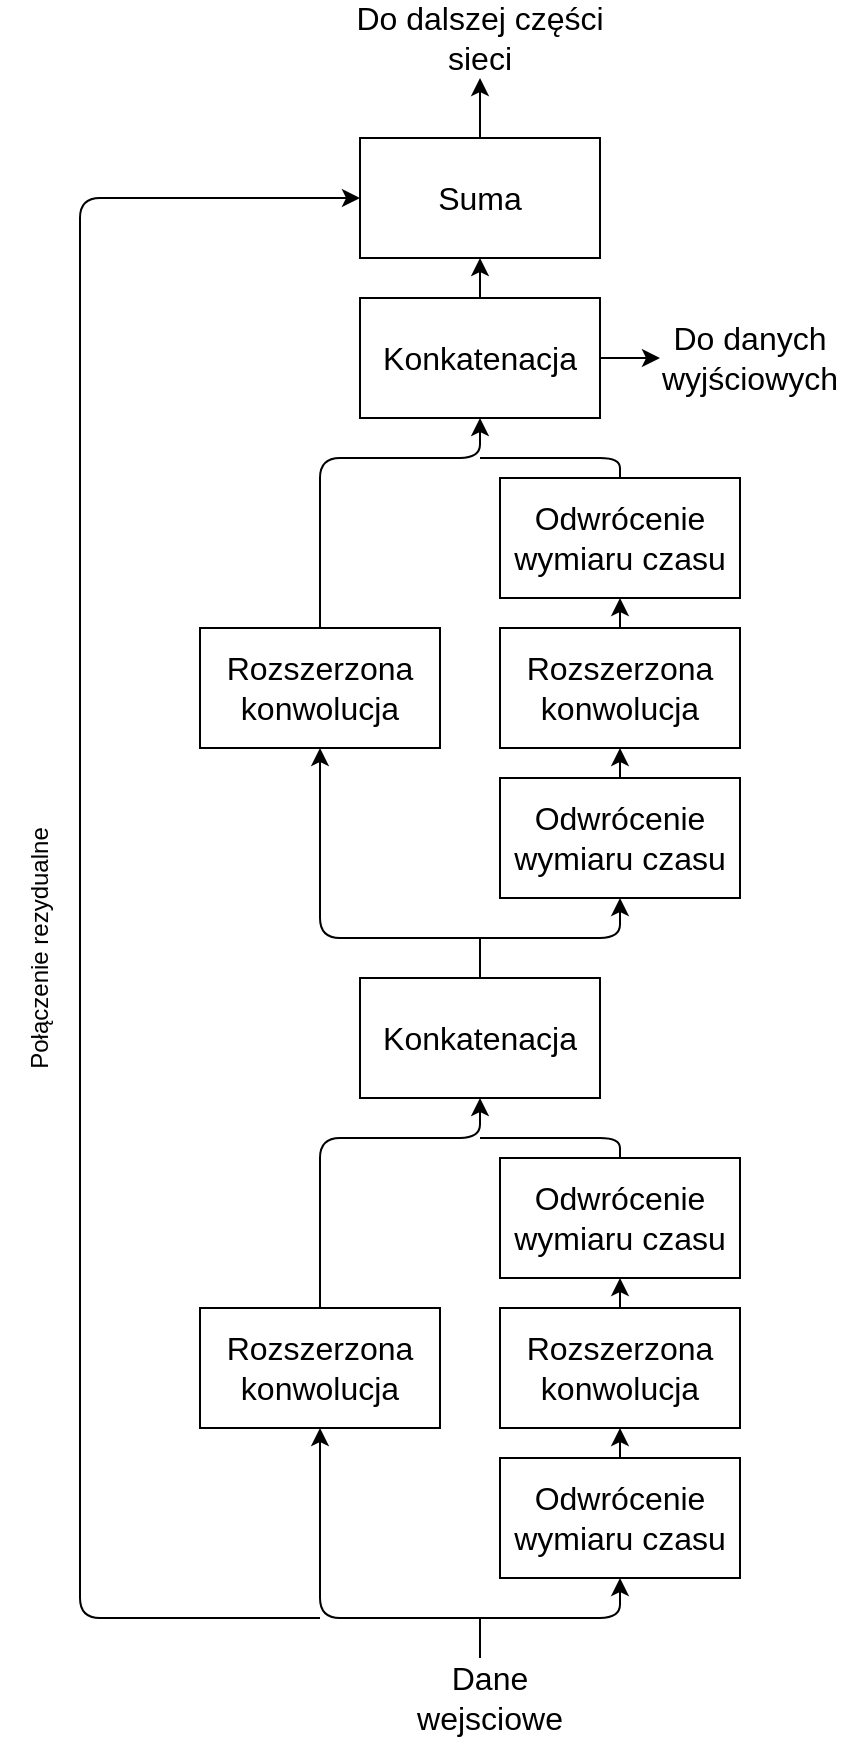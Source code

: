 <mxfile version="12.3.3" type="device" pages="1"><diagram id="k9RWQz_dMZSd75tYs4A6" name="Page-1"><mxGraphModel dx="1358" dy="1866" grid="1" gridSize="10" guides="1" tooltips="1" connect="1" arrows="1" fold="1" page="1" pageScale="1" pageWidth="850" pageHeight="1100" math="0" shadow="0"><root><mxCell id="0"/><mxCell id="1" parent="0"/><mxCell id="LDeP3Js5Ii5vcf-Kb2Wd-24" value="&lt;div style=&quot;font-size: 12px;&quot;&gt;Połączenie rezydualne&lt;/div&gt;" style="text;html=1;strokeColor=none;fillColor=none;align=center;verticalAlign=middle;whiteSpace=wrap;rounded=0;fontSize=12;horizontal=0;" parent="1" vertex="1"><mxGeometry x="80" y="-50" width="40" height="170" as="geometry"/></mxCell><mxCell id="6JYWqgwDCK1UjYzZ_SKy-1" value="Rozszerzona konwolucja" style="rounded=0;whiteSpace=wrap;html=1;fontSize=16;" vertex="1" parent="1"><mxGeometry x="330" y="215" width="120" height="60" as="geometry"/></mxCell><mxCell id="6JYWqgwDCK1UjYzZ_SKy-4" value="Dane wejsciowe" style="text;html=1;strokeColor=none;fillColor=none;align=center;verticalAlign=middle;whiteSpace=wrap;rounded=0;fontSize=16;" vertex="1" parent="1"><mxGeometry x="290" y="400" width="70" height="20" as="geometry"/></mxCell><mxCell id="6JYWqgwDCK1UjYzZ_SKy-7" value="Odwrócenie wymiaru czasu" style="rounded=0;whiteSpace=wrap;html=1;fontSize=16;" vertex="1" parent="1"><mxGeometry x="330" y="290" width="120" height="60" as="geometry"/></mxCell><mxCell id="6JYWqgwDCK1UjYzZ_SKy-8" value="Odwrócenie wymiaru czasu" style="rounded=0;whiteSpace=wrap;html=1;fontSize=16;" vertex="1" parent="1"><mxGeometry x="330" y="140" width="120" height="60" as="geometry"/></mxCell><mxCell id="6JYWqgwDCK1UjYzZ_SKy-9" value="Rozszerzona konwolucja" style="rounded=0;whiteSpace=wrap;html=1;fontSize=16;" vertex="1" parent="1"><mxGeometry x="180" y="215" width="120" height="60" as="geometry"/></mxCell><mxCell id="6JYWqgwDCK1UjYzZ_SKy-11" value="" style="endArrow=none;html=1;" edge="1" parent="1"><mxGeometry width="50" height="50" relative="1" as="geometry"><mxPoint x="320" y="370" as="sourcePoint"/><mxPoint x="320" y="390" as="targetPoint"/></mxGeometry></mxCell><mxCell id="6JYWqgwDCK1UjYzZ_SKy-12" value="" style="endArrow=classic;html=1;entryX=0.5;entryY=1;entryDx=0;entryDy=0;" edge="1" parent="1" target="6JYWqgwDCK1UjYzZ_SKy-7"><mxGeometry width="50" height="50" relative="1" as="geometry"><mxPoint x="320" y="370" as="sourcePoint"/><mxPoint x="-340" y="470" as="targetPoint"/><Array as="points"><mxPoint x="390" y="370"/></Array></mxGeometry></mxCell><mxCell id="6JYWqgwDCK1UjYzZ_SKy-13" value="" style="endArrow=classic;html=1;entryX=0.5;entryY=1;entryDx=0;entryDy=0;" edge="1" parent="1" target="6JYWqgwDCK1UjYzZ_SKy-9"><mxGeometry width="50" height="50" relative="1" as="geometry"><mxPoint x="320" y="370" as="sourcePoint"/><mxPoint x="-340" y="470" as="targetPoint"/><Array as="points"><mxPoint x="240" y="370"/></Array></mxGeometry></mxCell><mxCell id="6JYWqgwDCK1UjYzZ_SKy-14" value="" style="endArrow=classic;html=1;exitX=0.5;exitY=0;exitDx=0;exitDy=0;entryX=0.5;entryY=1;entryDx=0;entryDy=0;" edge="1" parent="1" source="6JYWqgwDCK1UjYzZ_SKy-7" target="6JYWqgwDCK1UjYzZ_SKy-1"><mxGeometry width="50" height="50" relative="1" as="geometry"><mxPoint x="-390" y="520" as="sourcePoint"/><mxPoint x="-340" y="470" as="targetPoint"/></mxGeometry></mxCell><mxCell id="6JYWqgwDCK1UjYzZ_SKy-15" value="" style="endArrow=classic;html=1;exitX=0.5;exitY=0;exitDx=0;exitDy=0;entryX=0.5;entryY=1;entryDx=0;entryDy=0;" edge="1" parent="1" source="6JYWqgwDCK1UjYzZ_SKy-1" target="6JYWqgwDCK1UjYzZ_SKy-8"><mxGeometry width="50" height="50" relative="1" as="geometry"><mxPoint x="-390" y="520" as="sourcePoint"/><mxPoint x="-340" y="470" as="targetPoint"/></mxGeometry></mxCell><mxCell id="6JYWqgwDCK1UjYzZ_SKy-16" value="Konkatenacja" style="rounded=0;whiteSpace=wrap;html=1;fontSize=16;" vertex="1" parent="1"><mxGeometry x="260" y="50" width="120" height="60" as="geometry"/></mxCell><mxCell id="6JYWqgwDCK1UjYzZ_SKy-17" value="" style="endArrow=classic;html=1;exitX=0.5;exitY=0;exitDx=0;exitDy=0;entryX=0.5;entryY=1;entryDx=0;entryDy=0;" edge="1" parent="1" source="6JYWqgwDCK1UjYzZ_SKy-9" target="6JYWqgwDCK1UjYzZ_SKy-16"><mxGeometry width="50" height="50" relative="1" as="geometry"><mxPoint x="-390" y="520" as="sourcePoint"/><mxPoint x="-340" y="470" as="targetPoint"/><Array as="points"><mxPoint x="240" y="130"/><mxPoint x="320" y="130"/></Array></mxGeometry></mxCell><mxCell id="6JYWqgwDCK1UjYzZ_SKy-18" value="" style="endArrow=none;html=1;exitX=0.5;exitY=0;exitDx=0;exitDy=0;" edge="1" parent="1" source="6JYWqgwDCK1UjYzZ_SKy-8"><mxGeometry width="50" height="50" relative="1" as="geometry"><mxPoint x="-390" y="520" as="sourcePoint"/><mxPoint x="320" y="130" as="targetPoint"/><Array as="points"><mxPoint x="390" y="130"/></Array></mxGeometry></mxCell><mxCell id="6JYWqgwDCK1UjYzZ_SKy-30" value="Rozszerzona konwolucja" style="rounded=0;whiteSpace=wrap;html=1;fontSize=16;" vertex="1" parent="1"><mxGeometry x="330" y="-125" width="120" height="60" as="geometry"/></mxCell><mxCell id="6JYWqgwDCK1UjYzZ_SKy-31" value="Odwrócenie wymiaru czasu" style="rounded=0;whiteSpace=wrap;html=1;fontSize=16;" vertex="1" parent="1"><mxGeometry x="330" y="-50" width="120" height="60" as="geometry"/></mxCell><mxCell id="6JYWqgwDCK1UjYzZ_SKy-32" value="Odwrócenie wymiaru czasu" style="rounded=0;whiteSpace=wrap;html=1;fontSize=16;" vertex="1" parent="1"><mxGeometry x="330" y="-200" width="120" height="60" as="geometry"/></mxCell><mxCell id="6JYWqgwDCK1UjYzZ_SKy-33" value="Rozszerzona konwolucja" style="rounded=0;whiteSpace=wrap;html=1;fontSize=16;" vertex="1" parent="1"><mxGeometry x="180" y="-125" width="120" height="60" as="geometry"/></mxCell><mxCell id="6JYWqgwDCK1UjYzZ_SKy-34" value="" style="endArrow=none;html=1;" edge="1" parent="1"><mxGeometry width="50" height="50" relative="1" as="geometry"><mxPoint x="320" y="30" as="sourcePoint"/><mxPoint x="320" y="50" as="targetPoint"/></mxGeometry></mxCell><mxCell id="6JYWqgwDCK1UjYzZ_SKy-35" value="" style="endArrow=classic;html=1;entryX=0.5;entryY=1;entryDx=0;entryDy=0;" edge="1" target="6JYWqgwDCK1UjYzZ_SKy-31" parent="1"><mxGeometry width="50" height="50" relative="1" as="geometry"><mxPoint x="320" y="30" as="sourcePoint"/><mxPoint x="-340" y="130" as="targetPoint"/><Array as="points"><mxPoint x="390" y="30"/></Array></mxGeometry></mxCell><mxCell id="6JYWqgwDCK1UjYzZ_SKy-36" value="" style="endArrow=classic;html=1;entryX=0.5;entryY=1;entryDx=0;entryDy=0;" edge="1" target="6JYWqgwDCK1UjYzZ_SKy-33" parent="1"><mxGeometry width="50" height="50" relative="1" as="geometry"><mxPoint x="320" y="30" as="sourcePoint"/><mxPoint x="-340" y="130" as="targetPoint"/><Array as="points"><mxPoint x="240" y="30"/></Array></mxGeometry></mxCell><mxCell id="6JYWqgwDCK1UjYzZ_SKy-37" value="" style="endArrow=classic;html=1;exitX=0.5;exitY=0;exitDx=0;exitDy=0;entryX=0.5;entryY=1;entryDx=0;entryDy=0;" edge="1" source="6JYWqgwDCK1UjYzZ_SKy-31" target="6JYWqgwDCK1UjYzZ_SKy-30" parent="1"><mxGeometry width="50" height="50" relative="1" as="geometry"><mxPoint x="-390" y="180" as="sourcePoint"/><mxPoint x="-340" y="130" as="targetPoint"/></mxGeometry></mxCell><mxCell id="6JYWqgwDCK1UjYzZ_SKy-38" value="" style="endArrow=classic;html=1;exitX=0.5;exitY=0;exitDx=0;exitDy=0;entryX=0.5;entryY=1;entryDx=0;entryDy=0;" edge="1" source="6JYWqgwDCK1UjYzZ_SKy-30" target="6JYWqgwDCK1UjYzZ_SKy-32" parent="1"><mxGeometry width="50" height="50" relative="1" as="geometry"><mxPoint x="-390" y="180" as="sourcePoint"/><mxPoint x="-340" y="130" as="targetPoint"/></mxGeometry></mxCell><mxCell id="6JYWqgwDCK1UjYzZ_SKy-39" value="Konkatenacja" style="rounded=0;whiteSpace=wrap;html=1;fontSize=16;" vertex="1" parent="1"><mxGeometry x="260" y="-290" width="120" height="60" as="geometry"/></mxCell><mxCell id="6JYWqgwDCK1UjYzZ_SKy-40" value="" style="endArrow=classic;html=1;exitX=0.5;exitY=0;exitDx=0;exitDy=0;entryX=0.5;entryY=1;entryDx=0;entryDy=0;" edge="1" source="6JYWqgwDCK1UjYzZ_SKy-33" target="6JYWqgwDCK1UjYzZ_SKy-39" parent="1"><mxGeometry width="50" height="50" relative="1" as="geometry"><mxPoint x="-390" y="180" as="sourcePoint"/><mxPoint x="-340" y="130" as="targetPoint"/><Array as="points"><mxPoint x="240" y="-210"/><mxPoint x="320" y="-210"/></Array></mxGeometry></mxCell><mxCell id="6JYWqgwDCK1UjYzZ_SKy-41" value="" style="endArrow=none;html=1;exitX=0.5;exitY=0;exitDx=0;exitDy=0;" edge="1" source="6JYWqgwDCK1UjYzZ_SKy-32" parent="1"><mxGeometry width="50" height="50" relative="1" as="geometry"><mxPoint x="-390" y="180" as="sourcePoint"/><mxPoint x="320" y="-210" as="targetPoint"/><Array as="points"><mxPoint x="390" y="-210"/></Array></mxGeometry></mxCell><mxCell id="6JYWqgwDCK1UjYzZ_SKy-42" value="" style="endArrow=classic;html=1;entryX=0;entryY=0.5;entryDx=0;entryDy=0;" edge="1" parent="1" target="6JYWqgwDCK1UjYzZ_SKy-43"><mxGeometry width="50" height="50" relative="1" as="geometry"><mxPoint x="240" y="370" as="sourcePoint"/><mxPoint x="-340" y="470" as="targetPoint"/><Array as="points"><mxPoint x="120" y="370"/><mxPoint x="120" y="50"/><mxPoint x="120" y="-340"/></Array></mxGeometry></mxCell><mxCell id="6JYWqgwDCK1UjYzZ_SKy-43" value="Suma" style="rounded=0;whiteSpace=wrap;html=1;fontSize=16;" vertex="1" parent="1"><mxGeometry x="260" y="-370" width="120" height="60" as="geometry"/></mxCell><mxCell id="6JYWqgwDCK1UjYzZ_SKy-44" value="" style="endArrow=classic;html=1;exitX=0.5;exitY=0;exitDx=0;exitDy=0;entryX=0.5;entryY=1;entryDx=0;entryDy=0;" edge="1" parent="1" source="6JYWqgwDCK1UjYzZ_SKy-39" target="6JYWqgwDCK1UjYzZ_SKy-43"><mxGeometry width="50" height="50" relative="1" as="geometry"><mxPoint x="-390" y="520" as="sourcePoint"/><mxPoint x="-340" y="470" as="targetPoint"/></mxGeometry></mxCell><mxCell id="6JYWqgwDCK1UjYzZ_SKy-45" value="" style="endArrow=classic;html=1;exitX=0.5;exitY=0;exitDx=0;exitDy=0;" edge="1" parent="1" source="6JYWqgwDCK1UjYzZ_SKy-43"><mxGeometry width="50" height="50" relative="1" as="geometry"><mxPoint x="-390" y="520" as="sourcePoint"/><mxPoint x="320" y="-400" as="targetPoint"/></mxGeometry></mxCell><mxCell id="6JYWqgwDCK1UjYzZ_SKy-46" value="" style="endArrow=classic;html=1;exitX=1;exitY=0.5;exitDx=0;exitDy=0;entryX=0;entryY=0.5;entryDx=0;entryDy=0;" edge="1" parent="1" source="6JYWqgwDCK1UjYzZ_SKy-39" target="6JYWqgwDCK1UjYzZ_SKy-49"><mxGeometry width="50" height="50" relative="1" as="geometry"><mxPoint x="-390" y="520" as="sourcePoint"/><mxPoint x="420" y="-340" as="targetPoint"/></mxGeometry></mxCell><mxCell id="6JYWqgwDCK1UjYzZ_SKy-47" value="Do dalszej części sieci" style="text;html=1;strokeColor=none;fillColor=none;align=center;verticalAlign=middle;whiteSpace=wrap;rounded=0;fontSize=16;" vertex="1" parent="1"><mxGeometry x="245" y="-430" width="150" height="20" as="geometry"/></mxCell><mxCell id="6JYWqgwDCK1UjYzZ_SKy-49" value="&lt;div&gt;Do danych&lt;/div&gt;&lt;div&gt;wyjściowych&lt;br&gt;&lt;/div&gt;" style="text;html=1;strokeColor=none;fillColor=none;align=center;verticalAlign=middle;whiteSpace=wrap;rounded=0;fontSize=16;" vertex="1" parent="1"><mxGeometry x="410" y="-270" width="90" height="20" as="geometry"/></mxCell></root></mxGraphModel></diagram></mxfile>